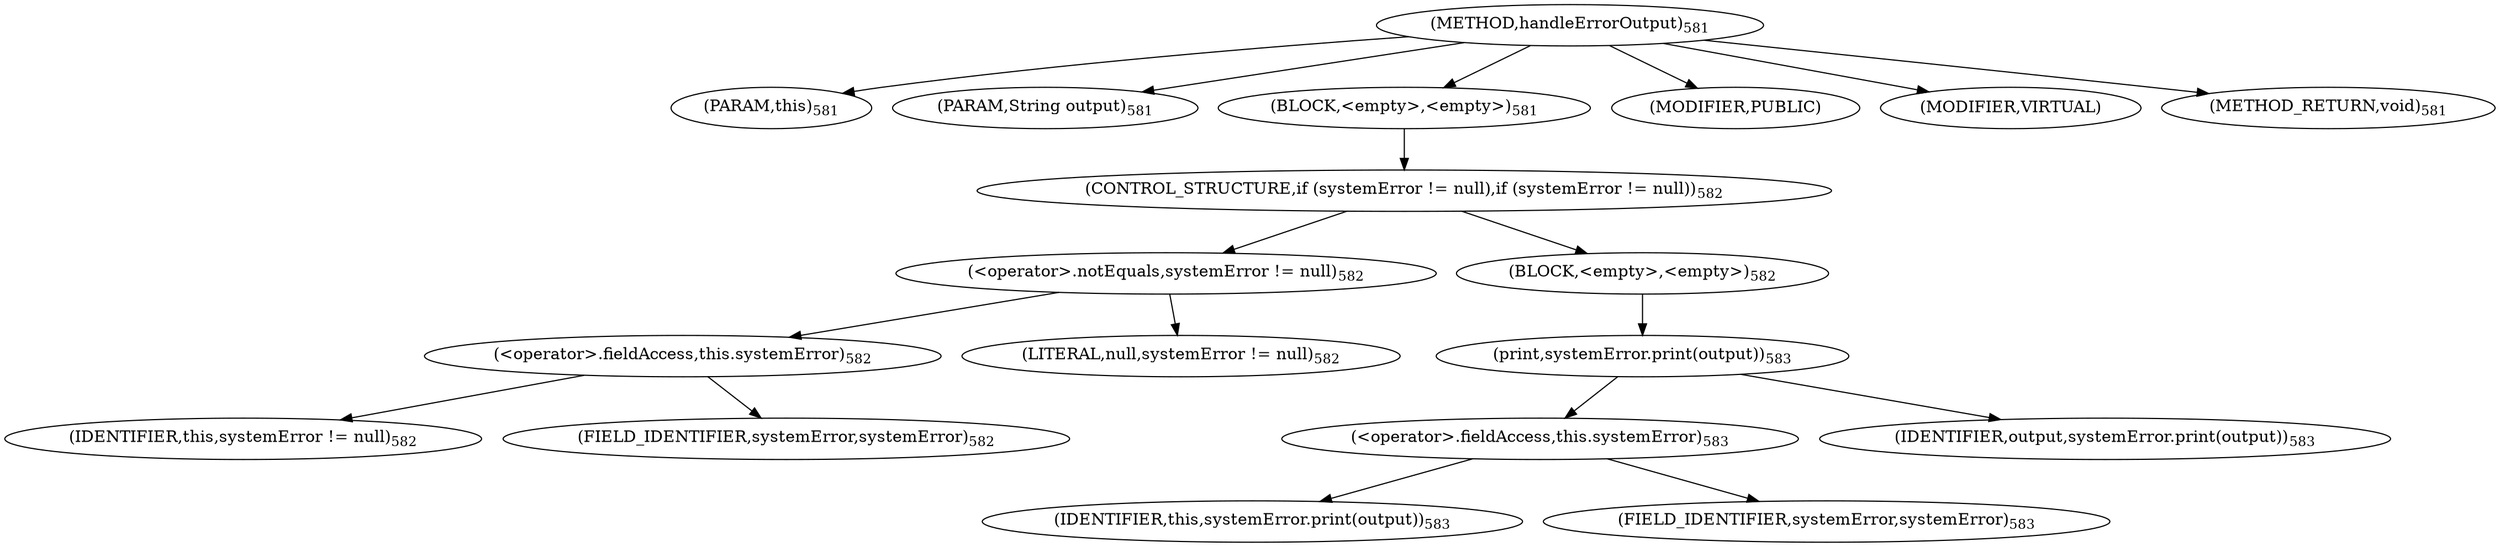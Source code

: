 digraph "handleErrorOutput" {  
"1165" [label = <(METHOD,handleErrorOutput)<SUB>581</SUB>> ]
"1166" [label = <(PARAM,this)<SUB>581</SUB>> ]
"1167" [label = <(PARAM,String output)<SUB>581</SUB>> ]
"1168" [label = <(BLOCK,&lt;empty&gt;,&lt;empty&gt;)<SUB>581</SUB>> ]
"1169" [label = <(CONTROL_STRUCTURE,if (systemError != null),if (systemError != null))<SUB>582</SUB>> ]
"1170" [label = <(&lt;operator&gt;.notEquals,systemError != null)<SUB>582</SUB>> ]
"1171" [label = <(&lt;operator&gt;.fieldAccess,this.systemError)<SUB>582</SUB>> ]
"1172" [label = <(IDENTIFIER,this,systemError != null)<SUB>582</SUB>> ]
"1173" [label = <(FIELD_IDENTIFIER,systemError,systemError)<SUB>582</SUB>> ]
"1174" [label = <(LITERAL,null,systemError != null)<SUB>582</SUB>> ]
"1175" [label = <(BLOCK,&lt;empty&gt;,&lt;empty&gt;)<SUB>582</SUB>> ]
"1176" [label = <(print,systemError.print(output))<SUB>583</SUB>> ]
"1177" [label = <(&lt;operator&gt;.fieldAccess,this.systemError)<SUB>583</SUB>> ]
"1178" [label = <(IDENTIFIER,this,systemError.print(output))<SUB>583</SUB>> ]
"1179" [label = <(FIELD_IDENTIFIER,systemError,systemError)<SUB>583</SUB>> ]
"1180" [label = <(IDENTIFIER,output,systemError.print(output))<SUB>583</SUB>> ]
"1181" [label = <(MODIFIER,PUBLIC)> ]
"1182" [label = <(MODIFIER,VIRTUAL)> ]
"1183" [label = <(METHOD_RETURN,void)<SUB>581</SUB>> ]
  "1165" -> "1166" 
  "1165" -> "1167" 
  "1165" -> "1168" 
  "1165" -> "1181" 
  "1165" -> "1182" 
  "1165" -> "1183" 
  "1168" -> "1169" 
  "1169" -> "1170" 
  "1169" -> "1175" 
  "1170" -> "1171" 
  "1170" -> "1174" 
  "1171" -> "1172" 
  "1171" -> "1173" 
  "1175" -> "1176" 
  "1176" -> "1177" 
  "1176" -> "1180" 
  "1177" -> "1178" 
  "1177" -> "1179" 
}
